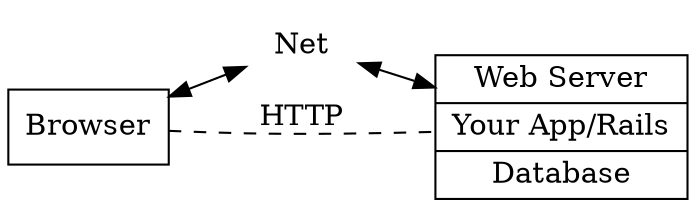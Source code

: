 digraph BrowserServer {

  // ###########################################################################
  graph [rankdir=LR];
  node  [];
  edge  [dir=both];

  // ###########################################################################
  browser [label="Browser", shape=box];
  inet    [label="Net", shape=none, image="diagrams/ruby/rails/cloud.ps", fillcolor=white];
  server  [label="Web Server|Your App/Rails|Database", shape=record];
  
  // ###########################################################################
  browser -> inet;
  inet -> server;
  browser -> server [label="HTTP", style=dashed, dir=none];
}
